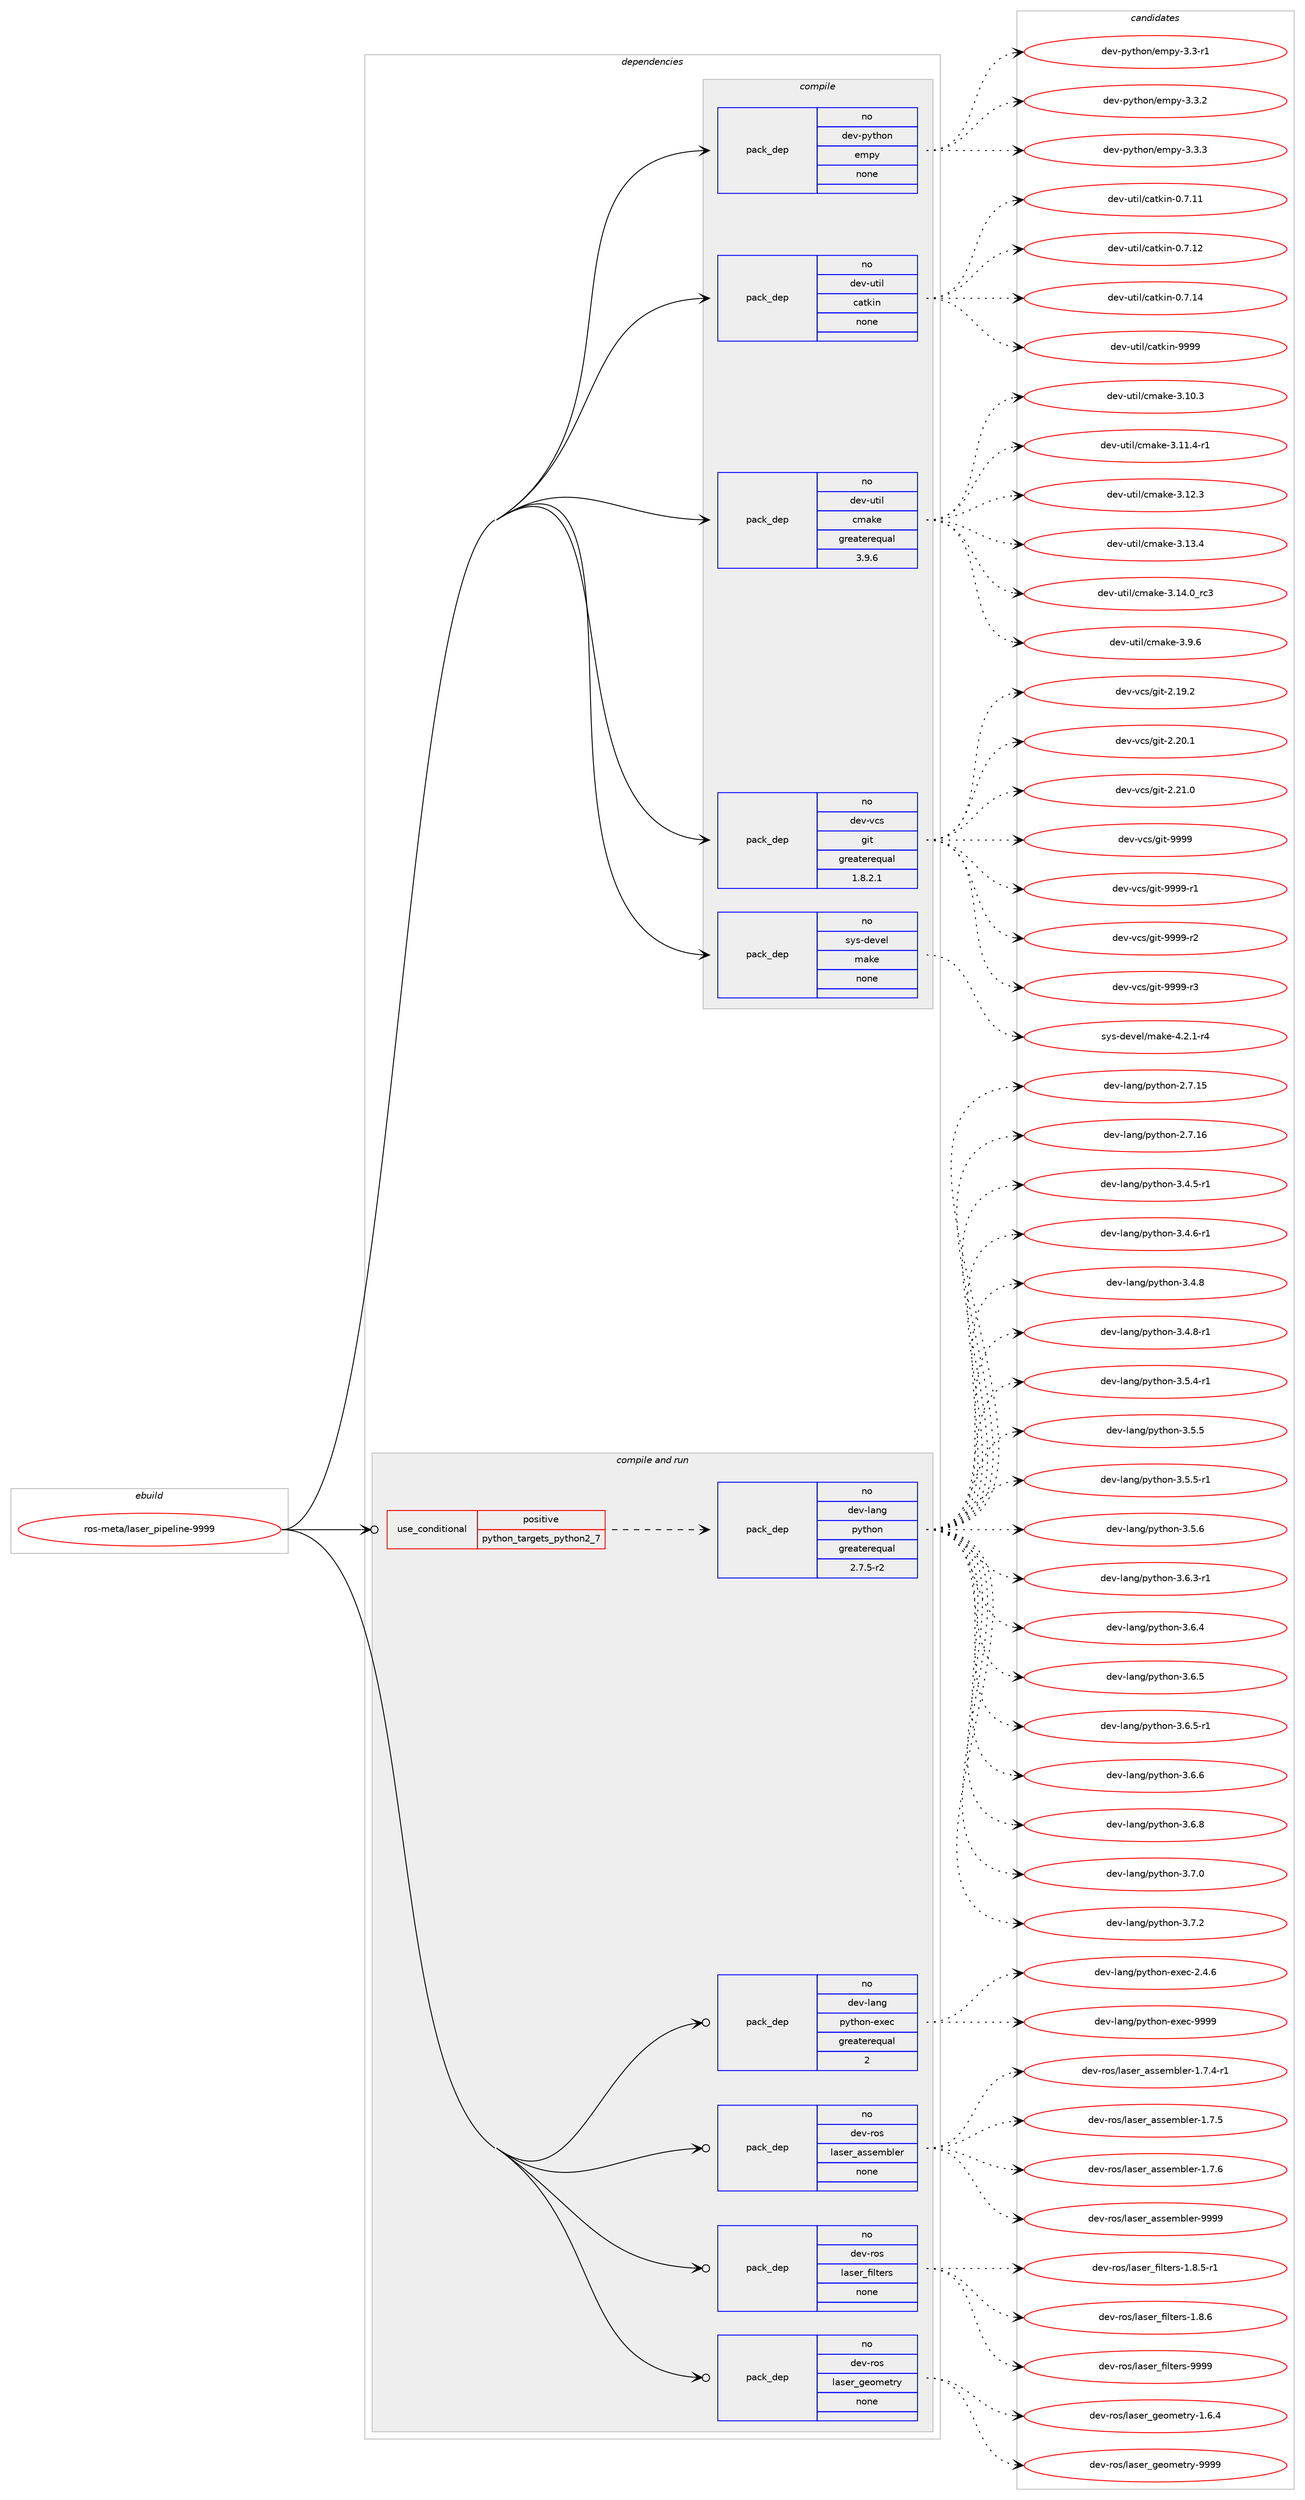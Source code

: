 digraph prolog {

# *************
# Graph options
# *************

newrank=true;
concentrate=true;
compound=true;
graph [rankdir=LR,fontname=Helvetica,fontsize=10,ranksep=1.5];#, ranksep=2.5, nodesep=0.2];
edge  [arrowhead=vee];
node  [fontname=Helvetica,fontsize=10];

# **********
# The ebuild
# **********

subgraph cluster_leftcol {
color=gray;
rank=same;
label=<<i>ebuild</i>>;
id [label="ros-meta/laser_pipeline-9999", color=red, width=4, href="../ros-meta/laser_pipeline-9999.svg"];
}

# ****************
# The dependencies
# ****************

subgraph cluster_midcol {
color=gray;
label=<<i>dependencies</i>>;
subgraph cluster_compile {
fillcolor="#eeeeee";
style=filled;
label=<<i>compile</i>>;
subgraph pack1203916 {
dependency1683199 [label=<<TABLE BORDER="0" CELLBORDER="1" CELLSPACING="0" CELLPADDING="4" WIDTH="220"><TR><TD ROWSPAN="6" CELLPADDING="30">pack_dep</TD></TR><TR><TD WIDTH="110">no</TD></TR><TR><TD>dev-python</TD></TR><TR><TD>empy</TD></TR><TR><TD>none</TD></TR><TR><TD></TD></TR></TABLE>>, shape=none, color=blue];
}
id:e -> dependency1683199:w [weight=20,style="solid",arrowhead="vee"];
subgraph pack1203917 {
dependency1683200 [label=<<TABLE BORDER="0" CELLBORDER="1" CELLSPACING="0" CELLPADDING="4" WIDTH="220"><TR><TD ROWSPAN="6" CELLPADDING="30">pack_dep</TD></TR><TR><TD WIDTH="110">no</TD></TR><TR><TD>dev-util</TD></TR><TR><TD>catkin</TD></TR><TR><TD>none</TD></TR><TR><TD></TD></TR></TABLE>>, shape=none, color=blue];
}
id:e -> dependency1683200:w [weight=20,style="solid",arrowhead="vee"];
subgraph pack1203918 {
dependency1683201 [label=<<TABLE BORDER="0" CELLBORDER="1" CELLSPACING="0" CELLPADDING="4" WIDTH="220"><TR><TD ROWSPAN="6" CELLPADDING="30">pack_dep</TD></TR><TR><TD WIDTH="110">no</TD></TR><TR><TD>dev-util</TD></TR><TR><TD>cmake</TD></TR><TR><TD>greaterequal</TD></TR><TR><TD>3.9.6</TD></TR></TABLE>>, shape=none, color=blue];
}
id:e -> dependency1683201:w [weight=20,style="solid",arrowhead="vee"];
subgraph pack1203919 {
dependency1683202 [label=<<TABLE BORDER="0" CELLBORDER="1" CELLSPACING="0" CELLPADDING="4" WIDTH="220"><TR><TD ROWSPAN="6" CELLPADDING="30">pack_dep</TD></TR><TR><TD WIDTH="110">no</TD></TR><TR><TD>dev-vcs</TD></TR><TR><TD>git</TD></TR><TR><TD>greaterequal</TD></TR><TR><TD>1.8.2.1</TD></TR></TABLE>>, shape=none, color=blue];
}
id:e -> dependency1683202:w [weight=20,style="solid",arrowhead="vee"];
subgraph pack1203920 {
dependency1683203 [label=<<TABLE BORDER="0" CELLBORDER="1" CELLSPACING="0" CELLPADDING="4" WIDTH="220"><TR><TD ROWSPAN="6" CELLPADDING="30">pack_dep</TD></TR><TR><TD WIDTH="110">no</TD></TR><TR><TD>sys-devel</TD></TR><TR><TD>make</TD></TR><TR><TD>none</TD></TR><TR><TD></TD></TR></TABLE>>, shape=none, color=blue];
}
id:e -> dependency1683203:w [weight=20,style="solid",arrowhead="vee"];
}
subgraph cluster_compileandrun {
fillcolor="#eeeeee";
style=filled;
label=<<i>compile and run</i>>;
subgraph cond451754 {
dependency1683204 [label=<<TABLE BORDER="0" CELLBORDER="1" CELLSPACING="0" CELLPADDING="4"><TR><TD ROWSPAN="3" CELLPADDING="10">use_conditional</TD></TR><TR><TD>positive</TD></TR><TR><TD>python_targets_python2_7</TD></TR></TABLE>>, shape=none, color=red];
subgraph pack1203921 {
dependency1683205 [label=<<TABLE BORDER="0" CELLBORDER="1" CELLSPACING="0" CELLPADDING="4" WIDTH="220"><TR><TD ROWSPAN="6" CELLPADDING="30">pack_dep</TD></TR><TR><TD WIDTH="110">no</TD></TR><TR><TD>dev-lang</TD></TR><TR><TD>python</TD></TR><TR><TD>greaterequal</TD></TR><TR><TD>2.7.5-r2</TD></TR></TABLE>>, shape=none, color=blue];
}
dependency1683204:e -> dependency1683205:w [weight=20,style="dashed",arrowhead="vee"];
}
id:e -> dependency1683204:w [weight=20,style="solid",arrowhead="odotvee"];
subgraph pack1203922 {
dependency1683206 [label=<<TABLE BORDER="0" CELLBORDER="1" CELLSPACING="0" CELLPADDING="4" WIDTH="220"><TR><TD ROWSPAN="6" CELLPADDING="30">pack_dep</TD></TR><TR><TD WIDTH="110">no</TD></TR><TR><TD>dev-lang</TD></TR><TR><TD>python-exec</TD></TR><TR><TD>greaterequal</TD></TR><TR><TD>2</TD></TR></TABLE>>, shape=none, color=blue];
}
id:e -> dependency1683206:w [weight=20,style="solid",arrowhead="odotvee"];
subgraph pack1203923 {
dependency1683207 [label=<<TABLE BORDER="0" CELLBORDER="1" CELLSPACING="0" CELLPADDING="4" WIDTH="220"><TR><TD ROWSPAN="6" CELLPADDING="30">pack_dep</TD></TR><TR><TD WIDTH="110">no</TD></TR><TR><TD>dev-ros</TD></TR><TR><TD>laser_assembler</TD></TR><TR><TD>none</TD></TR><TR><TD></TD></TR></TABLE>>, shape=none, color=blue];
}
id:e -> dependency1683207:w [weight=20,style="solid",arrowhead="odotvee"];
subgraph pack1203924 {
dependency1683208 [label=<<TABLE BORDER="0" CELLBORDER="1" CELLSPACING="0" CELLPADDING="4" WIDTH="220"><TR><TD ROWSPAN="6" CELLPADDING="30">pack_dep</TD></TR><TR><TD WIDTH="110">no</TD></TR><TR><TD>dev-ros</TD></TR><TR><TD>laser_filters</TD></TR><TR><TD>none</TD></TR><TR><TD></TD></TR></TABLE>>, shape=none, color=blue];
}
id:e -> dependency1683208:w [weight=20,style="solid",arrowhead="odotvee"];
subgraph pack1203925 {
dependency1683209 [label=<<TABLE BORDER="0" CELLBORDER="1" CELLSPACING="0" CELLPADDING="4" WIDTH="220"><TR><TD ROWSPAN="6" CELLPADDING="30">pack_dep</TD></TR><TR><TD WIDTH="110">no</TD></TR><TR><TD>dev-ros</TD></TR><TR><TD>laser_geometry</TD></TR><TR><TD>none</TD></TR><TR><TD></TD></TR></TABLE>>, shape=none, color=blue];
}
id:e -> dependency1683209:w [weight=20,style="solid",arrowhead="odotvee"];
}
subgraph cluster_run {
fillcolor="#eeeeee";
style=filled;
label=<<i>run</i>>;
}
}

# **************
# The candidates
# **************

subgraph cluster_choices {
rank=same;
color=gray;
label=<<i>candidates</i>>;

subgraph choice1203916 {
color=black;
nodesep=1;
choice1001011184511212111610411111047101109112121455146514511449 [label="dev-python/empy-3.3-r1", color=red, width=4,href="../dev-python/empy-3.3-r1.svg"];
choice1001011184511212111610411111047101109112121455146514650 [label="dev-python/empy-3.3.2", color=red, width=4,href="../dev-python/empy-3.3.2.svg"];
choice1001011184511212111610411111047101109112121455146514651 [label="dev-python/empy-3.3.3", color=red, width=4,href="../dev-python/empy-3.3.3.svg"];
dependency1683199:e -> choice1001011184511212111610411111047101109112121455146514511449:w [style=dotted,weight="100"];
dependency1683199:e -> choice1001011184511212111610411111047101109112121455146514650:w [style=dotted,weight="100"];
dependency1683199:e -> choice1001011184511212111610411111047101109112121455146514651:w [style=dotted,weight="100"];
}
subgraph choice1203917 {
color=black;
nodesep=1;
choice1001011184511711610510847999711610710511045484655464949 [label="dev-util/catkin-0.7.11", color=red, width=4,href="../dev-util/catkin-0.7.11.svg"];
choice1001011184511711610510847999711610710511045484655464950 [label="dev-util/catkin-0.7.12", color=red, width=4,href="../dev-util/catkin-0.7.12.svg"];
choice1001011184511711610510847999711610710511045484655464952 [label="dev-util/catkin-0.7.14", color=red, width=4,href="../dev-util/catkin-0.7.14.svg"];
choice100101118451171161051084799971161071051104557575757 [label="dev-util/catkin-9999", color=red, width=4,href="../dev-util/catkin-9999.svg"];
dependency1683200:e -> choice1001011184511711610510847999711610710511045484655464949:w [style=dotted,weight="100"];
dependency1683200:e -> choice1001011184511711610510847999711610710511045484655464950:w [style=dotted,weight="100"];
dependency1683200:e -> choice1001011184511711610510847999711610710511045484655464952:w [style=dotted,weight="100"];
dependency1683200:e -> choice100101118451171161051084799971161071051104557575757:w [style=dotted,weight="100"];
}
subgraph choice1203918 {
color=black;
nodesep=1;
choice1001011184511711610510847991099710710145514649484651 [label="dev-util/cmake-3.10.3", color=red, width=4,href="../dev-util/cmake-3.10.3.svg"];
choice10010111845117116105108479910997107101455146494946524511449 [label="dev-util/cmake-3.11.4-r1", color=red, width=4,href="../dev-util/cmake-3.11.4-r1.svg"];
choice1001011184511711610510847991099710710145514649504651 [label="dev-util/cmake-3.12.3", color=red, width=4,href="../dev-util/cmake-3.12.3.svg"];
choice1001011184511711610510847991099710710145514649514652 [label="dev-util/cmake-3.13.4", color=red, width=4,href="../dev-util/cmake-3.13.4.svg"];
choice1001011184511711610510847991099710710145514649524648951149951 [label="dev-util/cmake-3.14.0_rc3", color=red, width=4,href="../dev-util/cmake-3.14.0_rc3.svg"];
choice10010111845117116105108479910997107101455146574654 [label="dev-util/cmake-3.9.6", color=red, width=4,href="../dev-util/cmake-3.9.6.svg"];
dependency1683201:e -> choice1001011184511711610510847991099710710145514649484651:w [style=dotted,weight="100"];
dependency1683201:e -> choice10010111845117116105108479910997107101455146494946524511449:w [style=dotted,weight="100"];
dependency1683201:e -> choice1001011184511711610510847991099710710145514649504651:w [style=dotted,weight="100"];
dependency1683201:e -> choice1001011184511711610510847991099710710145514649514652:w [style=dotted,weight="100"];
dependency1683201:e -> choice1001011184511711610510847991099710710145514649524648951149951:w [style=dotted,weight="100"];
dependency1683201:e -> choice10010111845117116105108479910997107101455146574654:w [style=dotted,weight="100"];
}
subgraph choice1203919 {
color=black;
nodesep=1;
choice10010111845118991154710310511645504649574650 [label="dev-vcs/git-2.19.2", color=red, width=4,href="../dev-vcs/git-2.19.2.svg"];
choice10010111845118991154710310511645504650484649 [label="dev-vcs/git-2.20.1", color=red, width=4,href="../dev-vcs/git-2.20.1.svg"];
choice10010111845118991154710310511645504650494648 [label="dev-vcs/git-2.21.0", color=red, width=4,href="../dev-vcs/git-2.21.0.svg"];
choice1001011184511899115471031051164557575757 [label="dev-vcs/git-9999", color=red, width=4,href="../dev-vcs/git-9999.svg"];
choice10010111845118991154710310511645575757574511449 [label="dev-vcs/git-9999-r1", color=red, width=4,href="../dev-vcs/git-9999-r1.svg"];
choice10010111845118991154710310511645575757574511450 [label="dev-vcs/git-9999-r2", color=red, width=4,href="../dev-vcs/git-9999-r2.svg"];
choice10010111845118991154710310511645575757574511451 [label="dev-vcs/git-9999-r3", color=red, width=4,href="../dev-vcs/git-9999-r3.svg"];
dependency1683202:e -> choice10010111845118991154710310511645504649574650:w [style=dotted,weight="100"];
dependency1683202:e -> choice10010111845118991154710310511645504650484649:w [style=dotted,weight="100"];
dependency1683202:e -> choice10010111845118991154710310511645504650494648:w [style=dotted,weight="100"];
dependency1683202:e -> choice1001011184511899115471031051164557575757:w [style=dotted,weight="100"];
dependency1683202:e -> choice10010111845118991154710310511645575757574511449:w [style=dotted,weight="100"];
dependency1683202:e -> choice10010111845118991154710310511645575757574511450:w [style=dotted,weight="100"];
dependency1683202:e -> choice10010111845118991154710310511645575757574511451:w [style=dotted,weight="100"];
}
subgraph choice1203920 {
color=black;
nodesep=1;
choice1151211154510010111810110847109971071014552465046494511452 [label="sys-devel/make-4.2.1-r4", color=red, width=4,href="../sys-devel/make-4.2.1-r4.svg"];
dependency1683203:e -> choice1151211154510010111810110847109971071014552465046494511452:w [style=dotted,weight="100"];
}
subgraph choice1203921 {
color=black;
nodesep=1;
choice10010111845108971101034711212111610411111045504655464953 [label="dev-lang/python-2.7.15", color=red, width=4,href="../dev-lang/python-2.7.15.svg"];
choice10010111845108971101034711212111610411111045504655464954 [label="dev-lang/python-2.7.16", color=red, width=4,href="../dev-lang/python-2.7.16.svg"];
choice1001011184510897110103471121211161041111104551465246534511449 [label="dev-lang/python-3.4.5-r1", color=red, width=4,href="../dev-lang/python-3.4.5-r1.svg"];
choice1001011184510897110103471121211161041111104551465246544511449 [label="dev-lang/python-3.4.6-r1", color=red, width=4,href="../dev-lang/python-3.4.6-r1.svg"];
choice100101118451089711010347112121116104111110455146524656 [label="dev-lang/python-3.4.8", color=red, width=4,href="../dev-lang/python-3.4.8.svg"];
choice1001011184510897110103471121211161041111104551465246564511449 [label="dev-lang/python-3.4.8-r1", color=red, width=4,href="../dev-lang/python-3.4.8-r1.svg"];
choice1001011184510897110103471121211161041111104551465346524511449 [label="dev-lang/python-3.5.4-r1", color=red, width=4,href="../dev-lang/python-3.5.4-r1.svg"];
choice100101118451089711010347112121116104111110455146534653 [label="dev-lang/python-3.5.5", color=red, width=4,href="../dev-lang/python-3.5.5.svg"];
choice1001011184510897110103471121211161041111104551465346534511449 [label="dev-lang/python-3.5.5-r1", color=red, width=4,href="../dev-lang/python-3.5.5-r1.svg"];
choice100101118451089711010347112121116104111110455146534654 [label="dev-lang/python-3.5.6", color=red, width=4,href="../dev-lang/python-3.5.6.svg"];
choice1001011184510897110103471121211161041111104551465446514511449 [label="dev-lang/python-3.6.3-r1", color=red, width=4,href="../dev-lang/python-3.6.3-r1.svg"];
choice100101118451089711010347112121116104111110455146544652 [label="dev-lang/python-3.6.4", color=red, width=4,href="../dev-lang/python-3.6.4.svg"];
choice100101118451089711010347112121116104111110455146544653 [label="dev-lang/python-3.6.5", color=red, width=4,href="../dev-lang/python-3.6.5.svg"];
choice1001011184510897110103471121211161041111104551465446534511449 [label="dev-lang/python-3.6.5-r1", color=red, width=4,href="../dev-lang/python-3.6.5-r1.svg"];
choice100101118451089711010347112121116104111110455146544654 [label="dev-lang/python-3.6.6", color=red, width=4,href="../dev-lang/python-3.6.6.svg"];
choice100101118451089711010347112121116104111110455146544656 [label="dev-lang/python-3.6.8", color=red, width=4,href="../dev-lang/python-3.6.8.svg"];
choice100101118451089711010347112121116104111110455146554648 [label="dev-lang/python-3.7.0", color=red, width=4,href="../dev-lang/python-3.7.0.svg"];
choice100101118451089711010347112121116104111110455146554650 [label="dev-lang/python-3.7.2", color=red, width=4,href="../dev-lang/python-3.7.2.svg"];
dependency1683205:e -> choice10010111845108971101034711212111610411111045504655464953:w [style=dotted,weight="100"];
dependency1683205:e -> choice10010111845108971101034711212111610411111045504655464954:w [style=dotted,weight="100"];
dependency1683205:e -> choice1001011184510897110103471121211161041111104551465246534511449:w [style=dotted,weight="100"];
dependency1683205:e -> choice1001011184510897110103471121211161041111104551465246544511449:w [style=dotted,weight="100"];
dependency1683205:e -> choice100101118451089711010347112121116104111110455146524656:w [style=dotted,weight="100"];
dependency1683205:e -> choice1001011184510897110103471121211161041111104551465246564511449:w [style=dotted,weight="100"];
dependency1683205:e -> choice1001011184510897110103471121211161041111104551465346524511449:w [style=dotted,weight="100"];
dependency1683205:e -> choice100101118451089711010347112121116104111110455146534653:w [style=dotted,weight="100"];
dependency1683205:e -> choice1001011184510897110103471121211161041111104551465346534511449:w [style=dotted,weight="100"];
dependency1683205:e -> choice100101118451089711010347112121116104111110455146534654:w [style=dotted,weight="100"];
dependency1683205:e -> choice1001011184510897110103471121211161041111104551465446514511449:w [style=dotted,weight="100"];
dependency1683205:e -> choice100101118451089711010347112121116104111110455146544652:w [style=dotted,weight="100"];
dependency1683205:e -> choice100101118451089711010347112121116104111110455146544653:w [style=dotted,weight="100"];
dependency1683205:e -> choice1001011184510897110103471121211161041111104551465446534511449:w [style=dotted,weight="100"];
dependency1683205:e -> choice100101118451089711010347112121116104111110455146544654:w [style=dotted,weight="100"];
dependency1683205:e -> choice100101118451089711010347112121116104111110455146544656:w [style=dotted,weight="100"];
dependency1683205:e -> choice100101118451089711010347112121116104111110455146554648:w [style=dotted,weight="100"];
dependency1683205:e -> choice100101118451089711010347112121116104111110455146554650:w [style=dotted,weight="100"];
}
subgraph choice1203922 {
color=black;
nodesep=1;
choice1001011184510897110103471121211161041111104510112010199455046524654 [label="dev-lang/python-exec-2.4.6", color=red, width=4,href="../dev-lang/python-exec-2.4.6.svg"];
choice10010111845108971101034711212111610411111045101120101994557575757 [label="dev-lang/python-exec-9999", color=red, width=4,href="../dev-lang/python-exec-9999.svg"];
dependency1683206:e -> choice1001011184510897110103471121211161041111104510112010199455046524654:w [style=dotted,weight="100"];
dependency1683206:e -> choice10010111845108971101034711212111610411111045101120101994557575757:w [style=dotted,weight="100"];
}
subgraph choice1203923 {
color=black;
nodesep=1;
choice1001011184511411111547108971151011149597115115101109981081011144549465546524511449 [label="dev-ros/laser_assembler-1.7.4-r1", color=red, width=4,href="../dev-ros/laser_assembler-1.7.4-r1.svg"];
choice100101118451141111154710897115101114959711511510110998108101114454946554653 [label="dev-ros/laser_assembler-1.7.5", color=red, width=4,href="../dev-ros/laser_assembler-1.7.5.svg"];
choice100101118451141111154710897115101114959711511510110998108101114454946554654 [label="dev-ros/laser_assembler-1.7.6", color=red, width=4,href="../dev-ros/laser_assembler-1.7.6.svg"];
choice1001011184511411111547108971151011149597115115101109981081011144557575757 [label="dev-ros/laser_assembler-9999", color=red, width=4,href="../dev-ros/laser_assembler-9999.svg"];
dependency1683207:e -> choice1001011184511411111547108971151011149597115115101109981081011144549465546524511449:w [style=dotted,weight="100"];
dependency1683207:e -> choice100101118451141111154710897115101114959711511510110998108101114454946554653:w [style=dotted,weight="100"];
dependency1683207:e -> choice100101118451141111154710897115101114959711511510110998108101114454946554654:w [style=dotted,weight="100"];
dependency1683207:e -> choice1001011184511411111547108971151011149597115115101109981081011144557575757:w [style=dotted,weight="100"];
}
subgraph choice1203924 {
color=black;
nodesep=1;
choice100101118451141111154710897115101114951021051081161011141154549465646534511449 [label="dev-ros/laser_filters-1.8.5-r1", color=red, width=4,href="../dev-ros/laser_filters-1.8.5-r1.svg"];
choice10010111845114111115471089711510111495102105108116101114115454946564654 [label="dev-ros/laser_filters-1.8.6", color=red, width=4,href="../dev-ros/laser_filters-1.8.6.svg"];
choice100101118451141111154710897115101114951021051081161011141154557575757 [label="dev-ros/laser_filters-9999", color=red, width=4,href="../dev-ros/laser_filters-9999.svg"];
dependency1683208:e -> choice100101118451141111154710897115101114951021051081161011141154549465646534511449:w [style=dotted,weight="100"];
dependency1683208:e -> choice10010111845114111115471089711510111495102105108116101114115454946564654:w [style=dotted,weight="100"];
dependency1683208:e -> choice100101118451141111154710897115101114951021051081161011141154557575757:w [style=dotted,weight="100"];
}
subgraph choice1203925 {
color=black;
nodesep=1;
choice10010111845114111115471089711510111495103101111109101116114121454946544652 [label="dev-ros/laser_geometry-1.6.4", color=red, width=4,href="../dev-ros/laser_geometry-1.6.4.svg"];
choice100101118451141111154710897115101114951031011111091011161141214557575757 [label="dev-ros/laser_geometry-9999", color=red, width=4,href="../dev-ros/laser_geometry-9999.svg"];
dependency1683209:e -> choice10010111845114111115471089711510111495103101111109101116114121454946544652:w [style=dotted,weight="100"];
dependency1683209:e -> choice100101118451141111154710897115101114951031011111091011161141214557575757:w [style=dotted,weight="100"];
}
}

}

